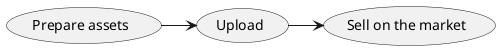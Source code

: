 @startuml
'https://plantuml.com/use-case-diagram
(Prepare assets) -> (Upload)
(Upload) -right-> (Sell on the market)
@enduml